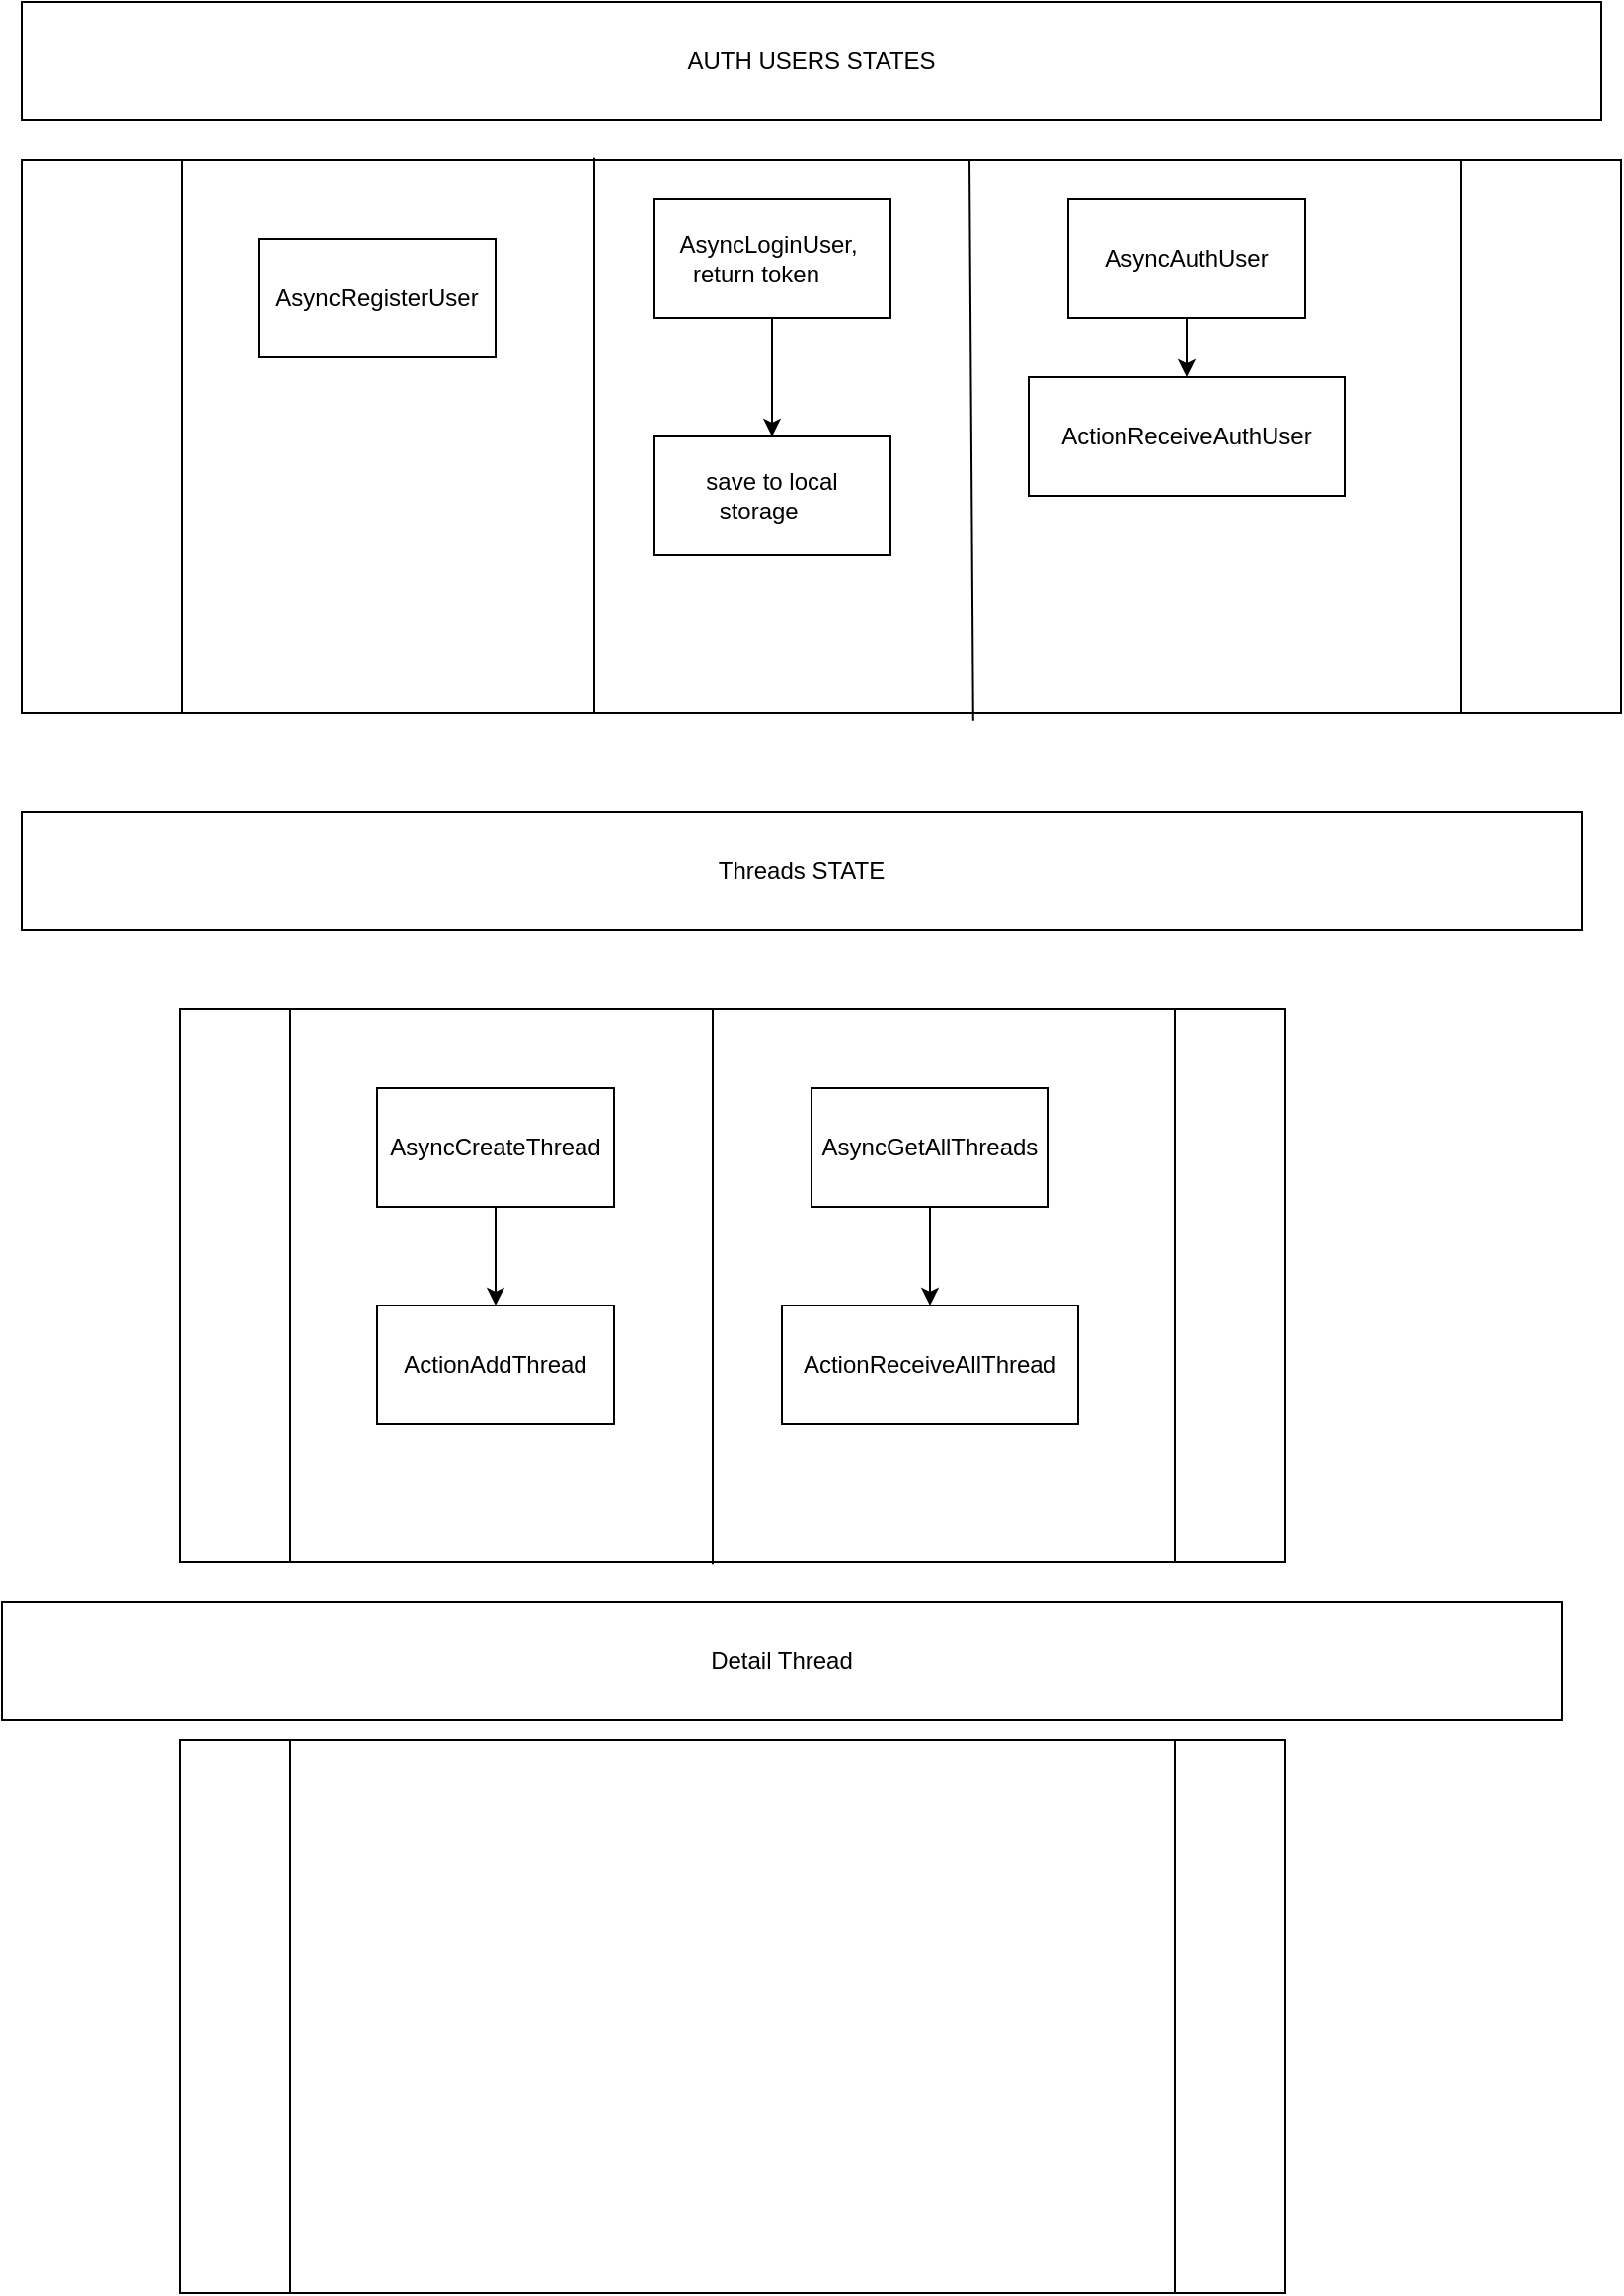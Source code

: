 <mxfile version="23.1.1" type="github">
  <diagram name="Halaman-1" id="mzf6bpY5q0zzYBFy6X6D">
    <mxGraphModel dx="1707" dy="574" grid="1" gridSize="10" guides="1" tooltips="1" connect="1" arrows="1" fold="1" page="1" pageScale="1" pageWidth="827" pageHeight="1169" math="0" shadow="0">
      <root>
        <mxCell id="0" />
        <mxCell id="1" parent="0" />
        <mxCell id="7w2707OVqHZMQGjkHSAZ-3" value="" style="shape=process;whiteSpace=wrap;html=1;backgroundOutline=1;" vertex="1" parent="1">
          <mxGeometry x="-140" y="220" width="810" height="280" as="geometry" />
        </mxCell>
        <mxCell id="7w2707OVqHZMQGjkHSAZ-1" value="AUTH USERS STATES" style="rounded=0;whiteSpace=wrap;html=1;" vertex="1" parent="1">
          <mxGeometry x="-140" y="140" width="800" height="60" as="geometry" />
        </mxCell>
        <mxCell id="7w2707OVqHZMQGjkHSAZ-2" value="AsyncRegisterUser" style="rounded=0;whiteSpace=wrap;html=1;" vertex="1" parent="1">
          <mxGeometry x="-20" y="260" width="120" height="60" as="geometry" />
        </mxCell>
        <mxCell id="7w2707OVqHZMQGjkHSAZ-9" style="edgeStyle=orthogonalEdgeStyle;rounded=0;orthogonalLoop=1;jettySize=auto;html=1;exitX=0.5;exitY=1;exitDx=0;exitDy=0;" edge="1" parent="1" source="7w2707OVqHZMQGjkHSAZ-4" target="7w2707OVqHZMQGjkHSAZ-8">
          <mxGeometry relative="1" as="geometry" />
        </mxCell>
        <mxCell id="7w2707OVqHZMQGjkHSAZ-4" value="AsyncLoginUser,&amp;nbsp;&lt;br&gt;return token&lt;span style=&quot;white-space: pre;&quot;&gt;&#x9;&lt;/span&gt;" style="rounded=0;whiteSpace=wrap;html=1;" vertex="1" parent="1">
          <mxGeometry x="180" y="240" width="120" height="60" as="geometry" />
        </mxCell>
        <mxCell id="7w2707OVqHZMQGjkHSAZ-7" value="" style="endArrow=none;html=1;rounded=0;" edge="1" parent="1">
          <mxGeometry width="50" height="50" relative="1" as="geometry">
            <mxPoint x="150" y="218.88" as="sourcePoint" />
            <mxPoint x="150" y="500" as="targetPoint" />
          </mxGeometry>
        </mxCell>
        <mxCell id="7w2707OVqHZMQGjkHSAZ-8" value="save to local storage&lt;span style=&quot;white-space: pre;&quot;&gt;&#x9;&lt;/span&gt;" style="rounded=0;whiteSpace=wrap;html=1;" vertex="1" parent="1">
          <mxGeometry x="180" y="360" width="120" height="60" as="geometry" />
        </mxCell>
        <mxCell id="7w2707OVqHZMQGjkHSAZ-10" value="" style="endArrow=none;html=1;rounded=0;exitX=0.681;exitY=1.014;exitDx=0;exitDy=0;exitPerimeter=0;entryX=0.691;entryY=0;entryDx=0;entryDy=0;entryPerimeter=0;" edge="1" parent="1">
          <mxGeometry width="50" height="50" relative="1" as="geometry">
            <mxPoint x="341.9" y="503.92" as="sourcePoint" />
            <mxPoint x="340.0" y="220" as="targetPoint" />
          </mxGeometry>
        </mxCell>
        <mxCell id="7w2707OVqHZMQGjkHSAZ-15" style="edgeStyle=orthogonalEdgeStyle;rounded=0;orthogonalLoop=1;jettySize=auto;html=1;exitX=0.5;exitY=1;exitDx=0;exitDy=0;entryX=0.5;entryY=0;entryDx=0;entryDy=0;" edge="1" parent="1" source="7w2707OVqHZMQGjkHSAZ-11" target="7w2707OVqHZMQGjkHSAZ-12">
          <mxGeometry relative="1" as="geometry" />
        </mxCell>
        <mxCell id="7w2707OVqHZMQGjkHSAZ-11" value="AsyncAuthUser" style="rounded=0;whiteSpace=wrap;html=1;" vertex="1" parent="1">
          <mxGeometry x="390" y="240" width="120" height="60" as="geometry" />
        </mxCell>
        <mxCell id="7w2707OVqHZMQGjkHSAZ-12" value="ActionReceiveAuthUser" style="rounded=0;whiteSpace=wrap;html=1;" vertex="1" parent="1">
          <mxGeometry x="370" y="330" width="160" height="60" as="geometry" />
        </mxCell>
        <mxCell id="7w2707OVqHZMQGjkHSAZ-13" value="Threads STATE" style="rounded=0;whiteSpace=wrap;html=1;" vertex="1" parent="1">
          <mxGeometry x="-140" y="550" width="790" height="60" as="geometry" />
        </mxCell>
        <mxCell id="7w2707OVqHZMQGjkHSAZ-14" value="" style="shape=process;whiteSpace=wrap;html=1;backgroundOutline=1;" vertex="1" parent="1">
          <mxGeometry x="-60" y="650" width="560" height="280" as="geometry" />
        </mxCell>
        <mxCell id="7w2707OVqHZMQGjkHSAZ-20" style="edgeStyle=orthogonalEdgeStyle;rounded=0;orthogonalLoop=1;jettySize=auto;html=1;exitX=0.5;exitY=1;exitDx=0;exitDy=0;" edge="1" parent="1" source="7w2707OVqHZMQGjkHSAZ-16" target="7w2707OVqHZMQGjkHSAZ-17">
          <mxGeometry relative="1" as="geometry" />
        </mxCell>
        <mxCell id="7w2707OVqHZMQGjkHSAZ-16" value="AsyncCreateThread" style="rounded=0;whiteSpace=wrap;html=1;" vertex="1" parent="1">
          <mxGeometry x="40" y="690" width="120" height="60" as="geometry" />
        </mxCell>
        <mxCell id="7w2707OVqHZMQGjkHSAZ-17" value="ActionAddThread" style="rounded=0;whiteSpace=wrap;html=1;" vertex="1" parent="1">
          <mxGeometry x="40" y="800" width="120" height="60" as="geometry" />
        </mxCell>
        <mxCell id="7w2707OVqHZMQGjkHSAZ-22" style="edgeStyle=orthogonalEdgeStyle;rounded=0;orthogonalLoop=1;jettySize=auto;html=1;exitX=0.5;exitY=1;exitDx=0;exitDy=0;" edge="1" parent="1" source="7w2707OVqHZMQGjkHSAZ-18" target="7w2707OVqHZMQGjkHSAZ-21">
          <mxGeometry relative="1" as="geometry" />
        </mxCell>
        <mxCell id="7w2707OVqHZMQGjkHSAZ-18" value="AsyncGetAllThreads" style="rounded=0;whiteSpace=wrap;html=1;" vertex="1" parent="1">
          <mxGeometry x="260" y="690" width="120" height="60" as="geometry" />
        </mxCell>
        <mxCell id="7w2707OVqHZMQGjkHSAZ-19" value="" style="endArrow=none;html=1;rounded=0;" edge="1" parent="1">
          <mxGeometry width="50" height="50" relative="1" as="geometry">
            <mxPoint x="210" y="650" as="sourcePoint" />
            <mxPoint x="210" y="931.12" as="targetPoint" />
          </mxGeometry>
        </mxCell>
        <mxCell id="7w2707OVqHZMQGjkHSAZ-21" value="ActionReceiveAllThread" style="rounded=0;whiteSpace=wrap;html=1;" vertex="1" parent="1">
          <mxGeometry x="245" y="800" width="150" height="60" as="geometry" />
        </mxCell>
        <mxCell id="7w2707OVqHZMQGjkHSAZ-27" value="Detail Thread" style="rounded=0;whiteSpace=wrap;html=1;" vertex="1" parent="1">
          <mxGeometry x="-150" y="950" width="790" height="60" as="geometry" />
        </mxCell>
        <mxCell id="7w2707OVqHZMQGjkHSAZ-28" value="" style="shape=process;whiteSpace=wrap;html=1;backgroundOutline=1;" vertex="1" parent="1">
          <mxGeometry x="-60" y="1020" width="560" height="280" as="geometry" />
        </mxCell>
      </root>
    </mxGraphModel>
  </diagram>
</mxfile>
